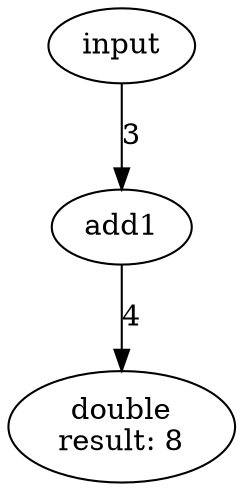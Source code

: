 digraph G {
  "double" [label="double\nresult: 8"];
  "input" -> "add1" [label="3"];
  "add1" -> "double" [label="4"];
}